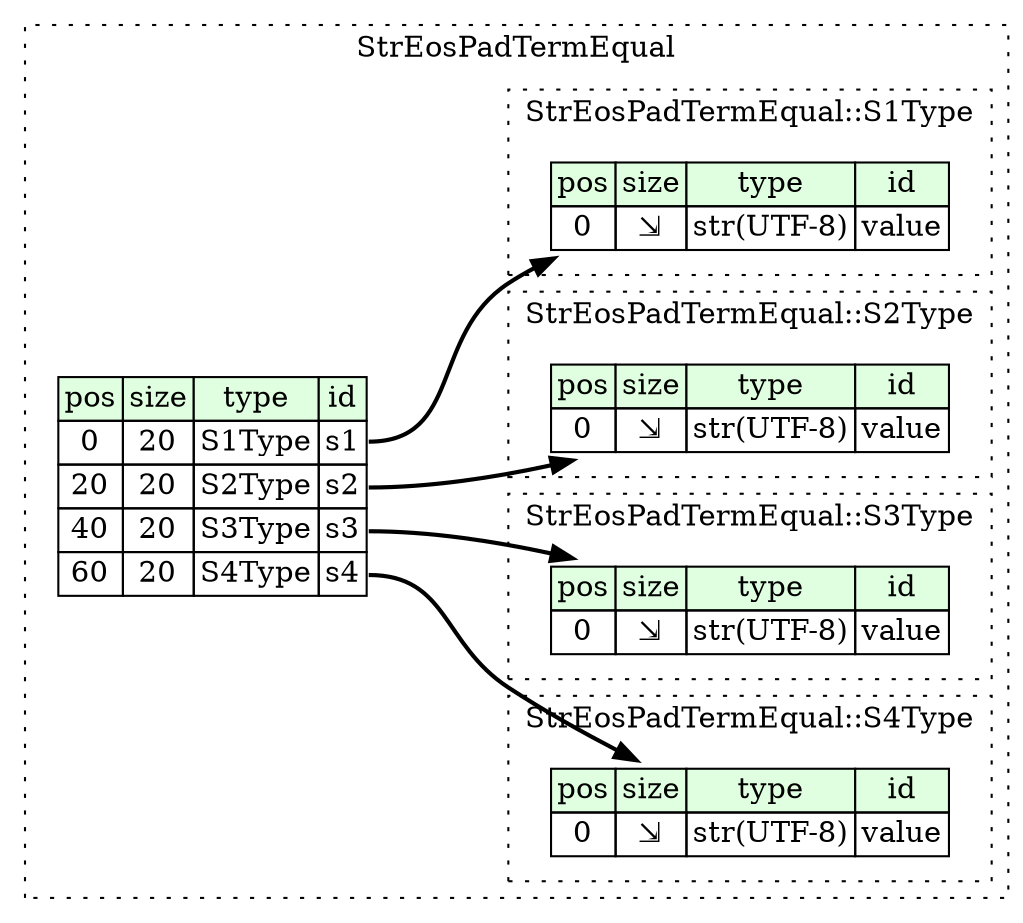 digraph {
	rankdir=LR;
	node [shape=plaintext];
	subgraph cluster__str_eos_pad_term_equal {
		label="StrEosPadTermEqual";
		graph[style=dotted];

		str_eos_pad_term_equal__seq [label=<<TABLE BORDER="0" CELLBORDER="1" CELLSPACING="0">
			<TR><TD BGCOLOR="#E0FFE0">pos</TD><TD BGCOLOR="#E0FFE0">size</TD><TD BGCOLOR="#E0FFE0">type</TD><TD BGCOLOR="#E0FFE0">id</TD></TR>
			<TR><TD PORT="s1_pos">0</TD><TD PORT="s1_size">20</TD><TD>S1Type</TD><TD PORT="s1_type">s1</TD></TR>
			<TR><TD PORT="s2_pos">20</TD><TD PORT="s2_size">20</TD><TD>S2Type</TD><TD PORT="s2_type">s2</TD></TR>
			<TR><TD PORT="s3_pos">40</TD><TD PORT="s3_size">20</TD><TD>S3Type</TD><TD PORT="s3_type">s3</TD></TR>
			<TR><TD PORT="s4_pos">60</TD><TD PORT="s4_size">20</TD><TD>S4Type</TD><TD PORT="s4_type">s4</TD></TR>
		</TABLE>>];
		subgraph cluster__s1_type {
			label="StrEosPadTermEqual::S1Type";
			graph[style=dotted];

			s1_type__seq [label=<<TABLE BORDER="0" CELLBORDER="1" CELLSPACING="0">
				<TR><TD BGCOLOR="#E0FFE0">pos</TD><TD BGCOLOR="#E0FFE0">size</TD><TD BGCOLOR="#E0FFE0">type</TD><TD BGCOLOR="#E0FFE0">id</TD></TR>
				<TR><TD PORT="value_pos">0</TD><TD PORT="value_size">⇲</TD><TD>str(UTF-8)</TD><TD PORT="value_type">value</TD></TR>
			</TABLE>>];
		}
		subgraph cluster__s2_type {
			label="StrEosPadTermEqual::S2Type";
			graph[style=dotted];

			s2_type__seq [label=<<TABLE BORDER="0" CELLBORDER="1" CELLSPACING="0">
				<TR><TD BGCOLOR="#E0FFE0">pos</TD><TD BGCOLOR="#E0FFE0">size</TD><TD BGCOLOR="#E0FFE0">type</TD><TD BGCOLOR="#E0FFE0">id</TD></TR>
				<TR><TD PORT="value_pos">0</TD><TD PORT="value_size">⇲</TD><TD>str(UTF-8)</TD><TD PORT="value_type">value</TD></TR>
			</TABLE>>];
		}
		subgraph cluster__s3_type {
			label="StrEosPadTermEqual::S3Type";
			graph[style=dotted];

			s3_type__seq [label=<<TABLE BORDER="0" CELLBORDER="1" CELLSPACING="0">
				<TR><TD BGCOLOR="#E0FFE0">pos</TD><TD BGCOLOR="#E0FFE0">size</TD><TD BGCOLOR="#E0FFE0">type</TD><TD BGCOLOR="#E0FFE0">id</TD></TR>
				<TR><TD PORT="value_pos">0</TD><TD PORT="value_size">⇲</TD><TD>str(UTF-8)</TD><TD PORT="value_type">value</TD></TR>
			</TABLE>>];
		}
		subgraph cluster__s4_type {
			label="StrEosPadTermEqual::S4Type";
			graph[style=dotted];

			s4_type__seq [label=<<TABLE BORDER="0" CELLBORDER="1" CELLSPACING="0">
				<TR><TD BGCOLOR="#E0FFE0">pos</TD><TD BGCOLOR="#E0FFE0">size</TD><TD BGCOLOR="#E0FFE0">type</TD><TD BGCOLOR="#E0FFE0">id</TD></TR>
				<TR><TD PORT="value_pos">0</TD><TD PORT="value_size">⇲</TD><TD>str(UTF-8)</TD><TD PORT="value_type">value</TD></TR>
			</TABLE>>];
		}
	}
	str_eos_pad_term_equal__seq:s1_type -> s1_type__seq [style=bold];
	str_eos_pad_term_equal__seq:s2_type -> s2_type__seq [style=bold];
	str_eos_pad_term_equal__seq:s3_type -> s3_type__seq [style=bold];
	str_eos_pad_term_equal__seq:s4_type -> s4_type__seq [style=bold];
}
